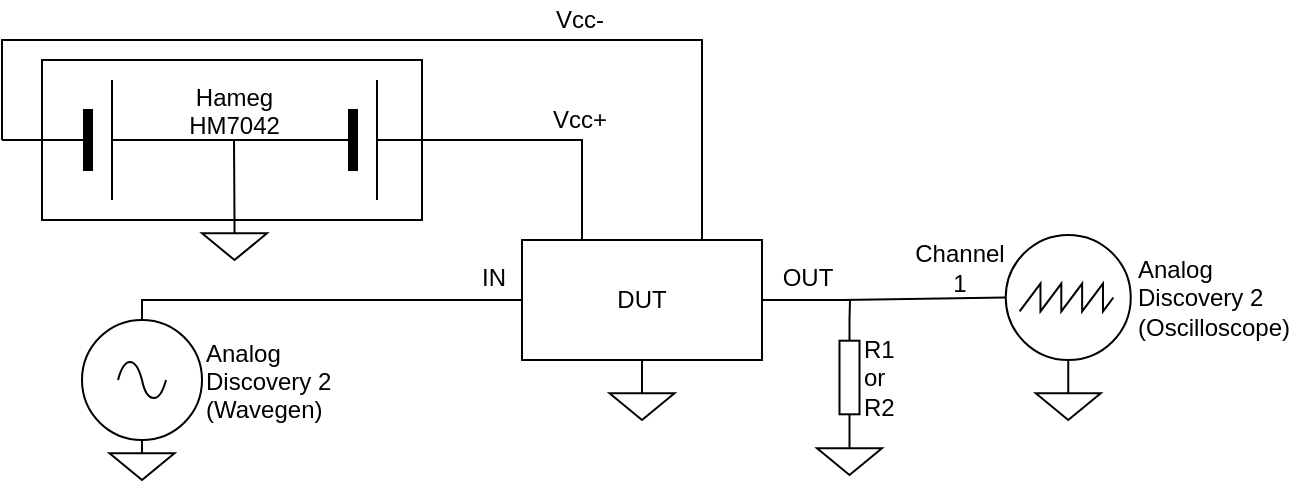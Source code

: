 <mxfile version="24.1.0" type="device">
  <diagram name="Page-1" id="KZieKQOtCeVFzyx--3y6">
    <mxGraphModel dx="681" dy="410" grid="1" gridSize="10" guides="1" tooltips="1" connect="1" arrows="1" fold="1" page="1" pageScale="1" pageWidth="827" pageHeight="1169" math="0" shadow="0">
      <root>
        <mxCell id="0" />
        <mxCell id="1" parent="0" />
        <mxCell id="Rg8gDlRszaAYyDRAn9SX-2" value="Analog&#xa;Discovery 2&#xa;(Wavegen)" style="pointerEvents=1;verticalLabelPosition=middle;shadow=0;dashed=0;align=left;verticalAlign=middle;shape=mxgraph.electrical.signal_sources.source;aspect=fixed;points=[[0.5,0,0],[1,0.5,0],[0.5,1,0],[0,0.5,0]];elSignalType=ac;labelPosition=right;" parent="1" vertex="1">
          <mxGeometry x="180" y="290" width="60" height="60" as="geometry" />
        </mxCell>
        <mxCell id="Rg8gDlRszaAYyDRAn9SX-8" value="DUT" style="rounded=0;whiteSpace=wrap;" parent="1" vertex="1">
          <mxGeometry x="400" y="250" width="120" height="60" as="geometry" />
        </mxCell>
        <mxCell id="Rg8gDlRszaAYyDRAn9SX-15" value="" style="pointerEvents=1;verticalLabelPosition=bottom;shadow=0;dashed=0;align=center;verticalAlign=top;shape=mxgraph.electrical.signal_sources.signal_ground;" parent="1" vertex="1">
          <mxGeometry x="443.75" y="320" width="32.5" height="20" as="geometry" />
        </mxCell>
        <mxCell id="Rg8gDlRszaAYyDRAn9SX-18" value="" style="endArrow=none;rounded=0;exitX=0.5;exitY=0;exitDx=0;exitDy=0;exitPerimeter=0;entryX=0.5;entryY=1;entryDx=0;entryDy=0;" parent="1" source="Rg8gDlRszaAYyDRAn9SX-15" target="Rg8gDlRszaAYyDRAn9SX-8" edge="1">
          <mxGeometry width="50" height="50" relative="1" as="geometry">
            <mxPoint x="560" y="400" as="sourcePoint" />
            <mxPoint x="610" y="350" as="targetPoint" />
          </mxGeometry>
        </mxCell>
        <mxCell id="Rg8gDlRszaAYyDRAn9SX-25" value="" style="verticalLabelPosition=middle;shadow=0;dashed=0;align=left;fillColor=strokeColor;verticalAlign=middle;strokeWidth=1;shape=mxgraph.electrical.miscellaneous.monocell_battery;rotation=0;labelPosition=right;textDirection=ltr;" parent="1" vertex="1">
          <mxGeometry x="272.5" y="170" width="100" height="60" as="geometry" />
        </mxCell>
        <mxCell id="Rg8gDlRszaAYyDRAn9SX-28" value="Hameg&#xa;HM7042" style="text;align=center;verticalAlign=middle;rounded=0;" parent="1" vertex="1">
          <mxGeometry x="226.25" y="170" width="60" height="30" as="geometry" />
        </mxCell>
        <mxCell id="Rg8gDlRszaAYyDRAn9SX-29" value="" style="verticalLabelPosition=middle;shadow=0;dashed=0;align=left;fillColor=strokeColor;verticalAlign=middle;strokeWidth=1;shape=mxgraph.electrical.miscellaneous.monocell_battery;rotation=0;labelPosition=right;textDirection=ltr;" parent="1" vertex="1">
          <mxGeometry x="140" y="170" width="100" height="60" as="geometry" />
        </mxCell>
        <mxCell id="Rg8gDlRszaAYyDRAn9SX-30" value="" style="endArrow=none;html=1;rounded=0;entryX=0;entryY=0.5;entryDx=0;entryDy=0;entryPerimeter=0;exitX=1;exitY=0.5;exitDx=0;exitDy=0;exitPerimeter=0;" parent="1" source="Rg8gDlRszaAYyDRAn9SX-29" target="Rg8gDlRszaAYyDRAn9SX-25" edge="1">
          <mxGeometry width="50" height="50" relative="1" as="geometry">
            <mxPoint x="210" y="260" as="sourcePoint" />
            <mxPoint x="260" y="210" as="targetPoint" />
          </mxGeometry>
        </mxCell>
        <mxCell id="Rg8gDlRszaAYyDRAn9SX-31" value="" style="pointerEvents=1;verticalLabelPosition=bottom;shadow=0;dashed=0;align=center;verticalAlign=top;shape=mxgraph.electrical.signal_sources.signal_ground;" parent="1" vertex="1">
          <mxGeometry x="240" y="240" width="32.5" height="20" as="geometry" />
        </mxCell>
        <mxCell id="Rg8gDlRszaAYyDRAn9SX-34" value="" style="endArrow=none;html=1;rounded=0;entryX=0.5;entryY=0;entryDx=0;entryDy=0;entryPerimeter=0;" parent="1" target="Rg8gDlRszaAYyDRAn9SX-31" edge="1">
          <mxGeometry width="50" height="50" relative="1" as="geometry">
            <mxPoint x="256" y="200" as="sourcePoint" />
            <mxPoint x="320" y="220" as="targetPoint" />
          </mxGeometry>
        </mxCell>
        <mxCell id="Rg8gDlRszaAYyDRAn9SX-36" value="" style="endArrow=none;html=1;rounded=0;exitX=1;exitY=0.5;exitDx=0;exitDy=0;exitPerimeter=0;entryX=0.25;entryY=0;entryDx=0;entryDy=0;" parent="1" source="Rg8gDlRszaAYyDRAn9SX-25" target="Rg8gDlRszaAYyDRAn9SX-8" edge="1">
          <mxGeometry width="50" height="50" relative="1" as="geometry">
            <mxPoint x="270" y="280" as="sourcePoint" />
            <mxPoint x="500" y="200" as="targetPoint" />
            <Array as="points">
              <mxPoint x="430" y="200" />
            </Array>
          </mxGeometry>
        </mxCell>
        <mxCell id="Rg8gDlRszaAYyDRAn9SX-37" value="" style="endArrow=none;html=1;rounded=0;entryX=0;entryY=0.5;entryDx=0;entryDy=0;entryPerimeter=0;exitX=0.75;exitY=0;exitDx=0;exitDy=0;" parent="1" source="Rg8gDlRszaAYyDRAn9SX-8" target="Rg8gDlRszaAYyDRAn9SX-29" edge="1">
          <mxGeometry width="50" height="50" relative="1" as="geometry">
            <mxPoint x="270" y="280" as="sourcePoint" />
            <mxPoint x="320" y="230" as="targetPoint" />
            <Array as="points">
              <mxPoint x="490" y="150" />
              <mxPoint x="140" y="150" />
            </Array>
          </mxGeometry>
        </mxCell>
        <mxCell id="Rg8gDlRszaAYyDRAn9SX-38" value="Vcc+" style="text;html=1;align=center;verticalAlign=middle;whiteSpace=wrap;rounded=0;" parent="1" vertex="1">
          <mxGeometry x="413.75" y="180" width="30" height="20" as="geometry" />
        </mxCell>
        <mxCell id="Rg8gDlRszaAYyDRAn9SX-39" value="Vcc-" style="text;html=1;align=center;verticalAlign=middle;whiteSpace=wrap;rounded=0;" parent="1" vertex="1">
          <mxGeometry x="414" y="130" width="30" height="20" as="geometry" />
        </mxCell>
        <mxCell id="Rg8gDlRszaAYyDRAn9SX-42" value="" style="rounded=0;fontColor=none;noLabel=1;fillColor=none;" parent="1" vertex="1">
          <mxGeometry x="160" y="160" width="190" height="80" as="geometry" />
        </mxCell>
        <mxCell id="4cUaVnscf8s1LzgAvYlN-1" value="Analog&lt;div&gt;Discovery 2&lt;br&gt;(Oscilloscope)&lt;/div&gt;" style="perimeter=ellipsePerimeter;verticalLabelPosition=middle;shadow=0;dashed=0;align=left;html=1;verticalAlign=middle;shape=mxgraph.electrical.instruments.oscilloscope;labelPosition=right;" vertex="1" parent="1">
          <mxGeometry x="640" y="247.5" width="66.25" height="62.5" as="geometry" />
        </mxCell>
        <mxCell id="4cUaVnscf8s1LzgAvYlN-2" value="R1&lt;br&gt;or&lt;br&gt;R2" style="pointerEvents=1;verticalLabelPosition=middle;shadow=0;dashed=0;align=left;html=1;verticalAlign=middle;shape=mxgraph.electrical.resistors.resistor_1;direction=south;labelPosition=right;" vertex="1" parent="1">
          <mxGeometry x="558.75" y="290" width="10" height="57.5" as="geometry" />
        </mxCell>
        <mxCell id="4cUaVnscf8s1LzgAvYlN-3" value="" style="pointerEvents=1;verticalLabelPosition=bottom;shadow=0;dashed=0;align=center;verticalAlign=top;shape=mxgraph.electrical.signal_sources.signal_ground;" vertex="1" parent="1">
          <mxGeometry x="193.75" y="350" width="32.5" height="20" as="geometry" />
        </mxCell>
        <mxCell id="4cUaVnscf8s1LzgAvYlN-4" value="" style="pointerEvents=1;verticalLabelPosition=bottom;shadow=0;dashed=0;align=center;verticalAlign=top;shape=mxgraph.electrical.signal_sources.signal_ground;" vertex="1" parent="1">
          <mxGeometry x="547.5" y="347.5" width="32.5" height="20" as="geometry" />
        </mxCell>
        <mxCell id="4cUaVnscf8s1LzgAvYlN-5" value="" style="endArrow=none;html=1;rounded=0;entryX=0;entryY=0.5;entryDx=0;entryDy=0;entryPerimeter=0;exitX=1;exitY=0.5;exitDx=0;exitDy=0;" edge="1" parent="1" source="Rg8gDlRszaAYyDRAn9SX-8" target="4cUaVnscf8s1LzgAvYlN-2">
          <mxGeometry width="50" height="50" relative="1" as="geometry">
            <mxPoint x="480" y="320" as="sourcePoint" />
            <mxPoint x="530" y="270" as="targetPoint" />
            <Array as="points">
              <mxPoint x="564" y="280" />
            </Array>
          </mxGeometry>
        </mxCell>
        <mxCell id="4cUaVnscf8s1LzgAvYlN-6" value="" style="endArrow=none;html=1;rounded=0;entryX=0;entryY=0.5;entryDx=0;entryDy=0;entryPerimeter=0;" edge="1" parent="1" target="4cUaVnscf8s1LzgAvYlN-1">
          <mxGeometry width="50" height="50" relative="1" as="geometry">
            <mxPoint x="560" y="280" as="sourcePoint" />
            <mxPoint x="530" y="270" as="targetPoint" />
          </mxGeometry>
        </mxCell>
        <mxCell id="4cUaVnscf8s1LzgAvYlN-7" value="" style="pointerEvents=1;verticalLabelPosition=bottom;shadow=0;dashed=0;align=center;verticalAlign=top;shape=mxgraph.electrical.signal_sources.signal_ground;" vertex="1" parent="1">
          <mxGeometry x="656.88" y="320" width="32.5" height="20" as="geometry" />
        </mxCell>
        <mxCell id="4cUaVnscf8s1LzgAvYlN-8" value="" style="endArrow=none;html=1;rounded=0;entryX=0.5;entryY=1;entryDx=0;entryDy=0;entryPerimeter=0;exitX=0.5;exitY=0;exitDx=0;exitDy=0;exitPerimeter=0;" edge="1" parent="1" source="4cUaVnscf8s1LzgAvYlN-7" target="4cUaVnscf8s1LzgAvYlN-1">
          <mxGeometry width="50" height="50" relative="1" as="geometry">
            <mxPoint x="480" y="320" as="sourcePoint" />
            <mxPoint x="530" y="270" as="targetPoint" />
          </mxGeometry>
        </mxCell>
        <mxCell id="4cUaVnscf8s1LzgAvYlN-10" value="IN" style="text;html=1;align=center;verticalAlign=middle;whiteSpace=wrap;rounded=0;" vertex="1" parent="1">
          <mxGeometry x="372.5" y="260" width="26" height="17.5" as="geometry" />
        </mxCell>
        <mxCell id="4cUaVnscf8s1LzgAvYlN-11" value="OUT" style="text;html=1;align=center;verticalAlign=middle;whiteSpace=wrap;rounded=0;" vertex="1" parent="1">
          <mxGeometry x="530" y="260" width="26" height="17.5" as="geometry" />
        </mxCell>
        <mxCell id="4cUaVnscf8s1LzgAvYlN-12" value="Channel 1" style="text;html=1;align=center;verticalAlign=middle;whiteSpace=wrap;rounded=0;" vertex="1" parent="1">
          <mxGeometry x="591.25" y="250" width="56" height="27.5" as="geometry" />
        </mxCell>
        <mxCell id="4cUaVnscf8s1LzgAvYlN-13" value="" style="endArrow=none;html=1;rounded=0;exitX=0.5;exitY=0;exitDx=0;exitDy=0;exitPerimeter=0;entryX=0;entryY=0.5;entryDx=0;entryDy=0;" edge="1" parent="1" source="Rg8gDlRszaAYyDRAn9SX-2" target="Rg8gDlRszaAYyDRAn9SX-8">
          <mxGeometry width="50" height="50" relative="1" as="geometry">
            <mxPoint x="340" y="300" as="sourcePoint" />
            <mxPoint x="390" y="250" as="targetPoint" />
            <Array as="points">
              <mxPoint x="210" y="280" />
            </Array>
          </mxGeometry>
        </mxCell>
      </root>
    </mxGraphModel>
  </diagram>
</mxfile>
